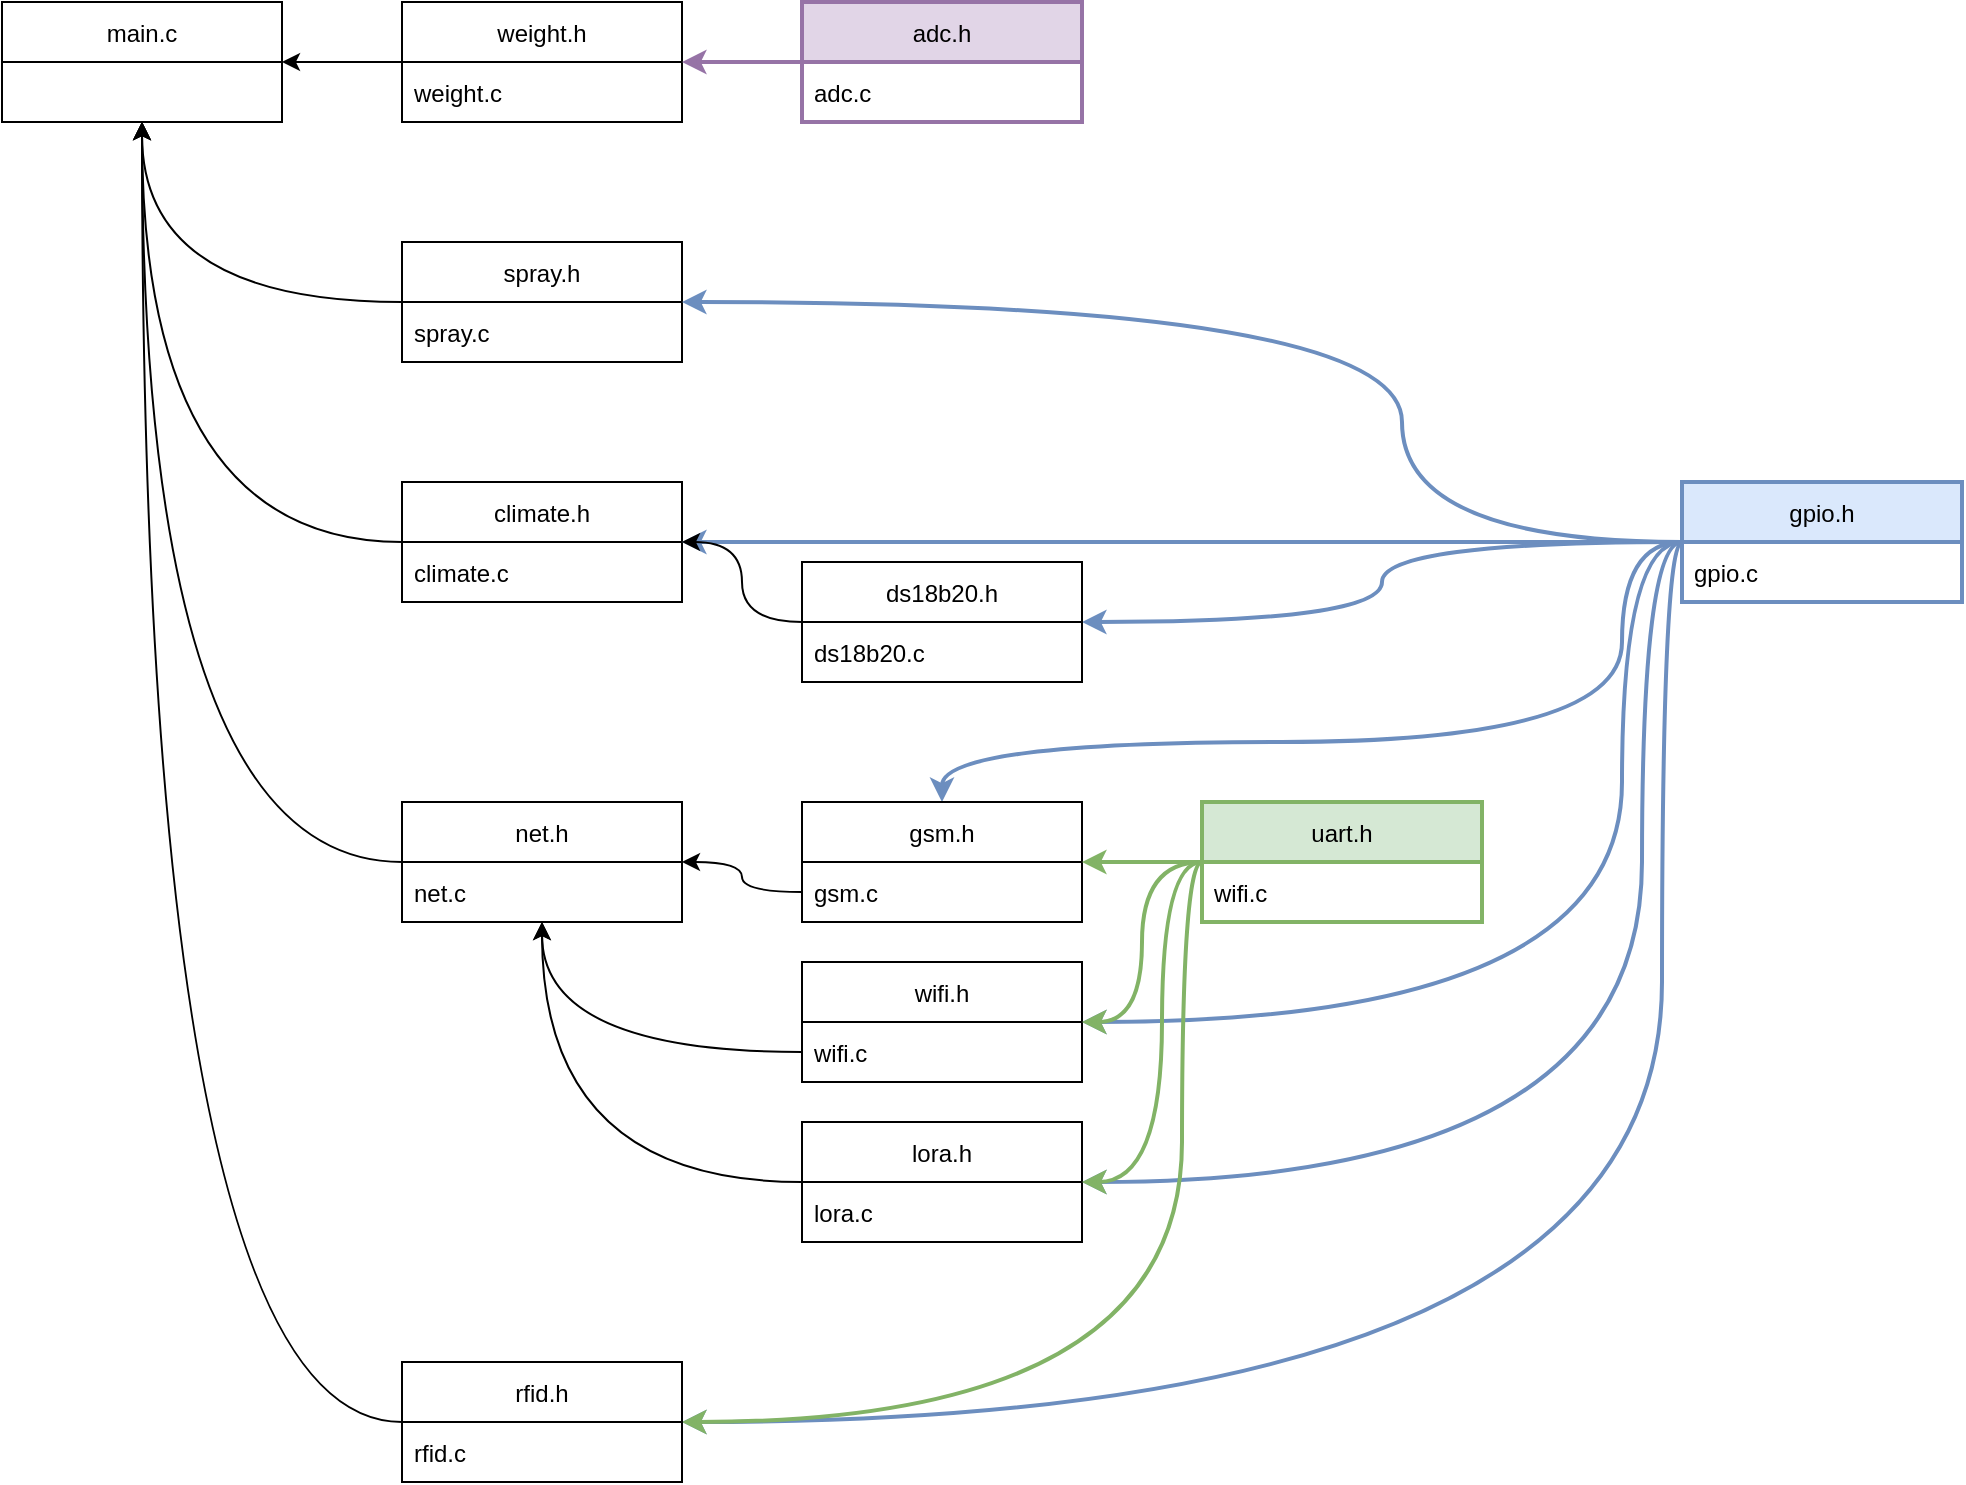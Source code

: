 <mxfile version="20.2.3" type="device"><diagram id="o3wEs4Zg2ytNDqC0Gw_i" name="Страница 1"><mxGraphModel dx="1203" dy="1331" grid="1" gridSize="10" guides="1" tooltips="1" connect="1" arrows="1" fold="1" page="1" pageScale="1" pageWidth="827" pageHeight="1169" math="0" shadow="0"><root><mxCell id="0"/><mxCell id="1" parent="0"/><mxCell id="k0QO36dv0yMb2rW4onDs-1" value="main.c" style="swimlane;fontStyle=0;childLayout=stackLayout;horizontal=1;startSize=30;horizontalStack=0;resizeParent=1;resizeParentMax=0;resizeLast=0;collapsible=1;marginBottom=0;" vertex="1" parent="1"><mxGeometry x="120" y="200" width="140" height="60" as="geometry"/></mxCell><mxCell id="k0QO36dv0yMb2rW4onDs-20" style="edgeStyle=orthogonalEdgeStyle;rounded=0;orthogonalLoop=1;jettySize=auto;html=1;curved=1;" edge="1" parent="1" source="k0QO36dv0yMb2rW4onDs-5" target="k0QO36dv0yMb2rW4onDs-1"><mxGeometry relative="1" as="geometry"/></mxCell><mxCell id="k0QO36dv0yMb2rW4onDs-5" value="weight.h" style="swimlane;fontStyle=0;childLayout=stackLayout;horizontal=1;startSize=30;horizontalStack=0;resizeParent=1;resizeParentMax=0;resizeLast=0;collapsible=1;marginBottom=0;" vertex="1" parent="1"><mxGeometry x="320" y="200" width="140" height="60" as="geometry"/></mxCell><mxCell id="k0QO36dv0yMb2rW4onDs-7" value="weight.c" style="text;strokeColor=none;fillColor=none;align=left;verticalAlign=middle;spacingLeft=4;spacingRight=4;overflow=hidden;points=[[0,0.5],[1,0.5]];portConstraint=eastwest;rotatable=0;" vertex="1" parent="k0QO36dv0yMb2rW4onDs-5"><mxGeometry y="30" width="140" height="30" as="geometry"/></mxCell><mxCell id="k0QO36dv0yMb2rW4onDs-21" style="edgeStyle=orthogonalEdgeStyle;rounded=0;orthogonalLoop=1;jettySize=auto;html=1;curved=1;" edge="1" parent="1" source="k0QO36dv0yMb2rW4onDs-9" target="k0QO36dv0yMb2rW4onDs-1"><mxGeometry relative="1" as="geometry"/></mxCell><mxCell id="k0QO36dv0yMb2rW4onDs-9" value="spray.h" style="swimlane;fontStyle=0;childLayout=stackLayout;horizontal=1;startSize=30;horizontalStack=0;resizeParent=1;resizeParentMax=0;resizeLast=0;collapsible=1;marginBottom=0;" vertex="1" parent="1"><mxGeometry x="320" y="320" width="140" height="60" as="geometry"/></mxCell><mxCell id="k0QO36dv0yMb2rW4onDs-11" value="spray.c" style="text;strokeColor=none;fillColor=none;align=left;verticalAlign=middle;spacingLeft=4;spacingRight=4;overflow=hidden;points=[[0,0.5],[1,0.5]];portConstraint=eastwest;rotatable=0;" vertex="1" parent="k0QO36dv0yMb2rW4onDs-9"><mxGeometry y="30" width="140" height="30" as="geometry"/></mxCell><mxCell id="k0QO36dv0yMb2rW4onDs-22" style="edgeStyle=orthogonalEdgeStyle;curved=1;rounded=0;orthogonalLoop=1;jettySize=auto;html=1;" edge="1" parent="1" source="k0QO36dv0yMb2rW4onDs-13" target="k0QO36dv0yMb2rW4onDs-1"><mxGeometry relative="1" as="geometry"/></mxCell><mxCell id="k0QO36dv0yMb2rW4onDs-13" value="climate.h" style="swimlane;fontStyle=0;childLayout=stackLayout;horizontal=1;startSize=30;horizontalStack=0;resizeParent=1;resizeParentMax=0;resizeLast=0;collapsible=1;marginBottom=0;" vertex="1" parent="1"><mxGeometry x="320" y="440" width="140" height="60" as="geometry"/></mxCell><mxCell id="k0QO36dv0yMb2rW4onDs-15" value="climate.c" style="text;strokeColor=none;fillColor=none;align=left;verticalAlign=middle;spacingLeft=4;spacingRight=4;overflow=hidden;points=[[0,0.5],[1,0.5]];portConstraint=eastwest;rotatable=0;" vertex="1" parent="k0QO36dv0yMb2rW4onDs-13"><mxGeometry y="30" width="140" height="30" as="geometry"/></mxCell><mxCell id="k0QO36dv0yMb2rW4onDs-23" style="edgeStyle=orthogonalEdgeStyle;curved=1;rounded=0;orthogonalLoop=1;jettySize=auto;html=1;" edge="1" parent="1" source="k0QO36dv0yMb2rW4onDs-17" target="k0QO36dv0yMb2rW4onDs-1"><mxGeometry relative="1" as="geometry"/></mxCell><mxCell id="k0QO36dv0yMb2rW4onDs-17" value="net.h" style="swimlane;fontStyle=0;childLayout=stackLayout;horizontal=1;startSize=30;horizontalStack=0;resizeParent=1;resizeParentMax=0;resizeLast=0;collapsible=1;marginBottom=0;" vertex="1" parent="1"><mxGeometry x="320" y="600" width="140" height="60" as="geometry"/></mxCell><mxCell id="k0QO36dv0yMb2rW4onDs-19" value="net.c" style="text;strokeColor=none;fillColor=none;align=left;verticalAlign=middle;spacingLeft=4;spacingRight=4;overflow=hidden;points=[[0,0.5],[1,0.5]];portConstraint=eastwest;rotatable=0;" vertex="1" parent="k0QO36dv0yMb2rW4onDs-17"><mxGeometry y="30" width="140" height="30" as="geometry"/></mxCell><mxCell id="k0QO36dv0yMb2rW4onDs-27" style="edgeStyle=orthogonalEdgeStyle;curved=1;rounded=0;orthogonalLoop=1;jettySize=auto;html=1;strokeWidth=2;fillColor=#e1d5e7;strokeColor=#9673a6;" edge="1" parent="1" source="k0QO36dv0yMb2rW4onDs-24" target="k0QO36dv0yMb2rW4onDs-5"><mxGeometry relative="1" as="geometry"/></mxCell><mxCell id="k0QO36dv0yMb2rW4onDs-24" value="adc.h" style="swimlane;fontStyle=0;childLayout=stackLayout;horizontal=1;startSize=30;horizontalStack=0;resizeParent=1;resizeParentMax=0;resizeLast=0;collapsible=1;marginBottom=0;strokeWidth=2;fillColor=#e1d5e7;strokeColor=#9673a6;" vertex="1" parent="1"><mxGeometry x="520" y="200" width="140" height="60" as="geometry"/></mxCell><mxCell id="k0QO36dv0yMb2rW4onDs-26" value="adc.c" style="text;strokeColor=none;fillColor=none;align=left;verticalAlign=middle;spacingLeft=4;spacingRight=4;overflow=hidden;points=[[0,0.5],[1,0.5]];portConstraint=eastwest;rotatable=0;" vertex="1" parent="k0QO36dv0yMb2rW4onDs-24"><mxGeometry y="30" width="140" height="30" as="geometry"/></mxCell><mxCell id="k0QO36dv0yMb2rW4onDs-40" style="edgeStyle=orthogonalEdgeStyle;curved=1;rounded=0;orthogonalLoop=1;jettySize=auto;html=1;fillColor=#dae8fc;strokeColor=#6c8ebf;strokeWidth=2;" edge="1" parent="1" source="k0QO36dv0yMb2rW4onDs-32" target="k0QO36dv0yMb2rW4onDs-13"><mxGeometry relative="1" as="geometry"><Array as="points"/></mxGeometry></mxCell><mxCell id="k0QO36dv0yMb2rW4onDs-42" style="edgeStyle=orthogonalEdgeStyle;curved=1;rounded=0;orthogonalLoop=1;jettySize=auto;html=1;fillColor=#dae8fc;strokeColor=#6c8ebf;strokeWidth=2;" edge="1" parent="1" source="k0QO36dv0yMb2rW4onDs-32" target="k0QO36dv0yMb2rW4onDs-35"><mxGeometry relative="1" as="geometry"/></mxCell><mxCell id="k0QO36dv0yMb2rW4onDs-62" style="edgeStyle=orthogonalEdgeStyle;curved=1;rounded=0;orthogonalLoop=1;jettySize=auto;html=1;fillColor=#dae8fc;strokeColor=#6c8ebf;strokeWidth=2;" edge="1" parent="1" source="k0QO36dv0yMb2rW4onDs-32" target="k0QO36dv0yMb2rW4onDs-43"><mxGeometry relative="1" as="geometry"><Array as="points"><mxPoint x="930" y="470"/><mxPoint x="930" y="570"/><mxPoint x="590" y="570"/></Array></mxGeometry></mxCell><mxCell id="k0QO36dv0yMb2rW4onDs-63" style="edgeStyle=orthogonalEdgeStyle;curved=1;rounded=0;orthogonalLoop=1;jettySize=auto;html=1;fillColor=#dae8fc;strokeColor=#6c8ebf;strokeWidth=2;" edge="1" parent="1" source="k0QO36dv0yMb2rW4onDs-32" target="k0QO36dv0yMb2rW4onDs-47"><mxGeometry relative="1" as="geometry"><Array as="points"><mxPoint x="930" y="470"/><mxPoint x="930" y="710"/></Array></mxGeometry></mxCell><mxCell id="k0QO36dv0yMb2rW4onDs-64" style="edgeStyle=orthogonalEdgeStyle;curved=1;rounded=0;orthogonalLoop=1;jettySize=auto;html=1;fillColor=#dae8fc;strokeColor=#6c8ebf;strokeWidth=2;" edge="1" parent="1" source="k0QO36dv0yMb2rW4onDs-32" target="k0QO36dv0yMb2rW4onDs-50"><mxGeometry relative="1" as="geometry"><Array as="points"><mxPoint x="940" y="470"/><mxPoint x="940" y="790"/></Array></mxGeometry></mxCell><mxCell id="k0QO36dv0yMb2rW4onDs-65" style="edgeStyle=orthogonalEdgeStyle;curved=1;rounded=0;orthogonalLoop=1;jettySize=auto;html=1;fillColor=#dae8fc;strokeColor=#6c8ebf;strokeWidth=2;" edge="1" parent="1" source="k0QO36dv0yMb2rW4onDs-32" target="k0QO36dv0yMb2rW4onDs-58"><mxGeometry relative="1" as="geometry"><Array as="points"><mxPoint x="950" y="470"/><mxPoint x="950" y="910"/></Array></mxGeometry></mxCell><mxCell id="k0QO36dv0yMb2rW4onDs-66" style="edgeStyle=orthogonalEdgeStyle;curved=1;rounded=0;orthogonalLoop=1;jettySize=auto;html=1;strokeWidth=2;fillColor=#dae8fc;strokeColor=#6c8ebf;" edge="1" parent="1" source="k0QO36dv0yMb2rW4onDs-32" target="k0QO36dv0yMb2rW4onDs-9"><mxGeometry relative="1" as="geometry"><Array as="points"><mxPoint x="820" y="470"/><mxPoint x="820" y="350"/></Array></mxGeometry></mxCell><mxCell id="k0QO36dv0yMb2rW4onDs-32" value="gpio.h" style="swimlane;fontStyle=0;childLayout=stackLayout;horizontal=1;startSize=30;horizontalStack=0;resizeParent=1;resizeParentMax=0;resizeLast=0;collapsible=1;marginBottom=0;fillColor=#dae8fc;strokeColor=#6c8ebf;strokeWidth=2;" vertex="1" parent="1"><mxGeometry x="960" y="440" width="140" height="60" as="geometry"/></mxCell><mxCell id="k0QO36dv0yMb2rW4onDs-34" value="gpio.c" style="text;strokeColor=none;fillColor=none;align=left;verticalAlign=middle;spacingLeft=4;spacingRight=4;overflow=hidden;points=[[0,0.5],[1,0.5]];portConstraint=eastwest;rotatable=0;" vertex="1" parent="k0QO36dv0yMb2rW4onDs-32"><mxGeometry y="30" width="140" height="30" as="geometry"/></mxCell><mxCell id="k0QO36dv0yMb2rW4onDs-41" style="edgeStyle=orthogonalEdgeStyle;curved=1;rounded=0;orthogonalLoop=1;jettySize=auto;html=1;" edge="1" parent="1" source="k0QO36dv0yMb2rW4onDs-35" target="k0QO36dv0yMb2rW4onDs-13"><mxGeometry relative="1" as="geometry"/></mxCell><mxCell id="k0QO36dv0yMb2rW4onDs-35" value="ds18b20.h" style="swimlane;fontStyle=0;childLayout=stackLayout;horizontal=1;startSize=30;horizontalStack=0;resizeParent=1;resizeParentMax=0;resizeLast=0;collapsible=1;marginBottom=0;" vertex="1" parent="1"><mxGeometry x="520" y="480" width="140" height="60" as="geometry"/></mxCell><mxCell id="k0QO36dv0yMb2rW4onDs-37" value="ds18b20.c" style="text;strokeColor=none;fillColor=none;align=left;verticalAlign=middle;spacingLeft=4;spacingRight=4;overflow=hidden;points=[[0,0.5],[1,0.5]];portConstraint=eastwest;rotatable=0;" vertex="1" parent="k0QO36dv0yMb2rW4onDs-35"><mxGeometry y="30" width="140" height="30" as="geometry"/></mxCell><mxCell id="k0QO36dv0yMb2rW4onDs-43" value="gsm.h" style="swimlane;fontStyle=0;childLayout=stackLayout;horizontal=1;startSize=30;horizontalStack=0;resizeParent=1;resizeParentMax=0;resizeLast=0;collapsible=1;marginBottom=0;" vertex="1" parent="1"><mxGeometry x="520" y="600" width="140" height="60" as="geometry"/></mxCell><mxCell id="k0QO36dv0yMb2rW4onDs-44" value="gsm.c" style="text;strokeColor=none;fillColor=none;align=left;verticalAlign=middle;spacingLeft=4;spacingRight=4;overflow=hidden;points=[[0,0.5],[1,0.5]];portConstraint=eastwest;rotatable=0;" vertex="1" parent="k0QO36dv0yMb2rW4onDs-43"><mxGeometry y="30" width="140" height="30" as="geometry"/></mxCell><mxCell id="k0QO36dv0yMb2rW4onDs-46" style="edgeStyle=orthogonalEdgeStyle;curved=1;rounded=0;orthogonalLoop=1;jettySize=auto;html=1;" edge="1" parent="1" source="k0QO36dv0yMb2rW4onDs-44" target="k0QO36dv0yMb2rW4onDs-17"><mxGeometry relative="1" as="geometry"/></mxCell><mxCell id="k0QO36dv0yMb2rW4onDs-47" value="wifi.h" style="swimlane;fontStyle=0;childLayout=stackLayout;horizontal=1;startSize=30;horizontalStack=0;resizeParent=1;resizeParentMax=0;resizeLast=0;collapsible=1;marginBottom=0;" vertex="1" parent="1"><mxGeometry x="520" y="680" width="140" height="60" as="geometry"/></mxCell><mxCell id="k0QO36dv0yMb2rW4onDs-48" value="wifi.c" style="text;strokeColor=none;fillColor=none;align=left;verticalAlign=middle;spacingLeft=4;spacingRight=4;overflow=hidden;points=[[0,0.5],[1,0.5]];portConstraint=eastwest;rotatable=0;" vertex="1" parent="k0QO36dv0yMb2rW4onDs-47"><mxGeometry y="30" width="140" height="30" as="geometry"/></mxCell><mxCell id="k0QO36dv0yMb2rW4onDs-49" style="edgeStyle=orthogonalEdgeStyle;curved=1;rounded=0;orthogonalLoop=1;jettySize=auto;html=1;" edge="1" parent="1" source="k0QO36dv0yMb2rW4onDs-48" target="k0QO36dv0yMb2rW4onDs-17"><mxGeometry relative="1" as="geometry"/></mxCell><mxCell id="k0QO36dv0yMb2rW4onDs-52" style="edgeStyle=orthogonalEdgeStyle;curved=1;rounded=0;orthogonalLoop=1;jettySize=auto;html=1;" edge="1" parent="1" source="k0QO36dv0yMb2rW4onDs-50" target="k0QO36dv0yMb2rW4onDs-17"><mxGeometry relative="1" as="geometry"/></mxCell><mxCell id="k0QO36dv0yMb2rW4onDs-50" value="lora.h" style="swimlane;fontStyle=0;childLayout=stackLayout;horizontal=1;startSize=30;horizontalStack=0;resizeParent=1;resizeParentMax=0;resizeLast=0;collapsible=1;marginBottom=0;" vertex="1" parent="1"><mxGeometry x="520" y="760" width="140" height="60" as="geometry"/></mxCell><mxCell id="k0QO36dv0yMb2rW4onDs-51" value="lora.c" style="text;strokeColor=none;fillColor=none;align=left;verticalAlign=middle;spacingLeft=4;spacingRight=4;overflow=hidden;points=[[0,0.5],[1,0.5]];portConstraint=eastwest;rotatable=0;" vertex="1" parent="k0QO36dv0yMb2rW4onDs-50"><mxGeometry y="30" width="140" height="30" as="geometry"/></mxCell><mxCell id="k0QO36dv0yMb2rW4onDs-55" style="edgeStyle=orthogonalEdgeStyle;curved=1;rounded=0;orthogonalLoop=1;jettySize=auto;html=1;fillColor=#d5e8d4;strokeColor=#82b366;strokeWidth=2;" edge="1" parent="1" source="k0QO36dv0yMb2rW4onDs-53" target="k0QO36dv0yMb2rW4onDs-43"><mxGeometry relative="1" as="geometry"/></mxCell><mxCell id="k0QO36dv0yMb2rW4onDs-56" style="edgeStyle=orthogonalEdgeStyle;curved=1;rounded=0;orthogonalLoop=1;jettySize=auto;html=1;fillColor=#d5e8d4;strokeColor=#82b366;strokeWidth=2;" edge="1" parent="1" source="k0QO36dv0yMb2rW4onDs-53" target="k0QO36dv0yMb2rW4onDs-47"><mxGeometry relative="1" as="geometry"><Array as="points"><mxPoint x="690" y="630"/><mxPoint x="690" y="710"/></Array></mxGeometry></mxCell><mxCell id="k0QO36dv0yMb2rW4onDs-57" style="edgeStyle=orthogonalEdgeStyle;curved=1;rounded=0;orthogonalLoop=1;jettySize=auto;html=1;fillColor=#d5e8d4;strokeColor=#82b366;strokeWidth=2;" edge="1" parent="1" source="k0QO36dv0yMb2rW4onDs-53" target="k0QO36dv0yMb2rW4onDs-50"><mxGeometry relative="1" as="geometry"><Array as="points"><mxPoint x="700" y="630"/><mxPoint x="700" y="790"/></Array></mxGeometry></mxCell><mxCell id="k0QO36dv0yMb2rW4onDs-61" style="edgeStyle=orthogonalEdgeStyle;curved=1;rounded=0;orthogonalLoop=1;jettySize=auto;html=1;fillColor=#d5e8d4;strokeColor=#82b366;strokeWidth=2;" edge="1" parent="1" source="k0QO36dv0yMb2rW4onDs-53" target="k0QO36dv0yMb2rW4onDs-58"><mxGeometry relative="1" as="geometry"><Array as="points"><mxPoint x="710" y="630"/><mxPoint x="710" y="910"/></Array></mxGeometry></mxCell><mxCell id="k0QO36dv0yMb2rW4onDs-53" value="uart.h" style="swimlane;fontStyle=0;childLayout=stackLayout;horizontal=1;startSize=30;horizontalStack=0;resizeParent=1;resizeParentMax=0;resizeLast=0;collapsible=1;marginBottom=0;fillColor=#d5e8d4;strokeColor=#82b366;strokeWidth=2;" vertex="1" parent="1"><mxGeometry x="720" y="600" width="140" height="60" as="geometry"/></mxCell><mxCell id="k0QO36dv0yMb2rW4onDs-54" value="wifi.c" style="text;strokeColor=none;fillColor=none;align=left;verticalAlign=middle;spacingLeft=4;spacingRight=4;overflow=hidden;points=[[0,0.5],[1,0.5]];portConstraint=eastwest;rotatable=0;" vertex="1" parent="k0QO36dv0yMb2rW4onDs-53"><mxGeometry y="30" width="140" height="30" as="geometry"/></mxCell><mxCell id="k0QO36dv0yMb2rW4onDs-60" style="edgeStyle=orthogonalEdgeStyle;curved=1;rounded=0;orthogonalLoop=1;jettySize=auto;html=1;" edge="1" parent="1" source="k0QO36dv0yMb2rW4onDs-58" target="k0QO36dv0yMb2rW4onDs-1"><mxGeometry relative="1" as="geometry"/></mxCell><mxCell id="k0QO36dv0yMb2rW4onDs-58" value="rfid.h" style="swimlane;fontStyle=0;childLayout=stackLayout;horizontal=1;startSize=30;horizontalStack=0;resizeParent=1;resizeParentMax=0;resizeLast=0;collapsible=1;marginBottom=0;" vertex="1" parent="1"><mxGeometry x="320" y="880" width="140" height="60" as="geometry"/></mxCell><mxCell id="k0QO36dv0yMb2rW4onDs-59" value="rfid.c" style="text;strokeColor=none;fillColor=none;align=left;verticalAlign=middle;spacingLeft=4;spacingRight=4;overflow=hidden;points=[[0,0.5],[1,0.5]];portConstraint=eastwest;rotatable=0;" vertex="1" parent="k0QO36dv0yMb2rW4onDs-58"><mxGeometry y="30" width="140" height="30" as="geometry"/></mxCell></root></mxGraphModel></diagram></mxfile>